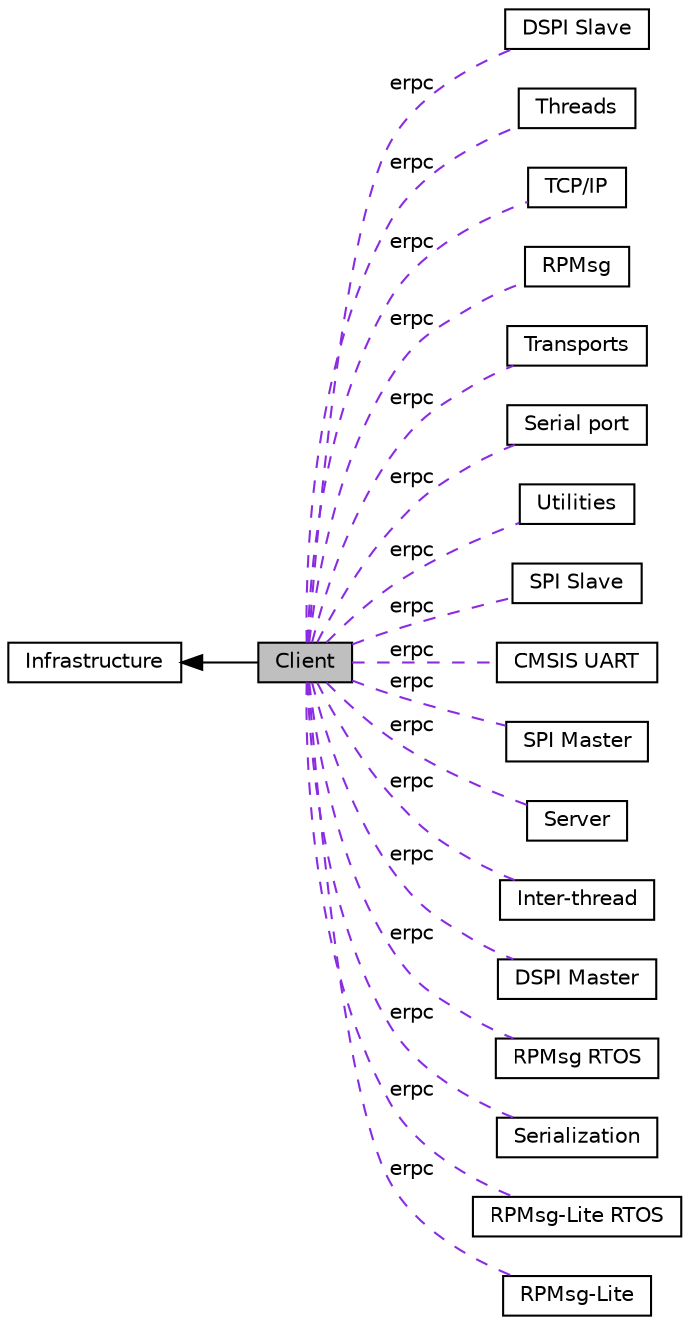 digraph "Client"
{
  edge [fontname="Helvetica",fontsize="10",labelfontname="Helvetica",labelfontsize="10"];
  node [fontname="Helvetica",fontsize="10",shape=record];
  rankdir=LR;
  Node8 [label="DSPI Slave",height=0.2,width=0.4,color="black", fillcolor="white", style="filled",URL="$group__dspi__slave__transport.html",tooltip="Kinetis SDK DSPI slave driver transport. "];
  Node6 [label="Threads",height=0.2,width=0.4,color="black", fillcolor="white", style="filled",URL="$group__port__threads.html",tooltip="Threading model. "];
  Node17 [label="TCP/IP",height=0.2,width=0.4,color="black", fillcolor="white", style="filled",URL="$group__tcp__transport.html",tooltip="Simple TCP/IP transport. "];
  Node13 [label="RPMsg",height=0.2,width=0.4,color="black", fillcolor="white", style="filled",URL="$group__rpmsg__transport.html",tooltip="OpenAMP RPMsg transport. "];
  Node1 [label="Infrastructure",height=0.2,width=0.4,color="black", fillcolor="white", style="filled",URL="$group__infra.html",tooltip="C++ core. "];
  Node0 [label="Client",height=0.2,width=0.4,color="black", fillcolor="grey75", style="filled", fontcolor="black"];
  Node3 [label="Transports",height=0.2,width=0.4,color="black", fillcolor="white", style="filled",URL="$group__infra__transport.html",tooltip="Superclasses for building transports. "];
  Node14 [label="Serial port",height=0.2,width=0.4,color="black", fillcolor="white", style="filled",URL="$group__serial__transport.html",tooltip="POSIX and Win32 serial port transport. "];
  Node4 [label="Utilities",height=0.2,width=0.4,color="black", fillcolor="white", style="filled",URL="$group__infra__utility.html",tooltip="Utility code used by the infrastructure. "];
  Node16 [label="SPI Slave",height=0.2,width=0.4,color="black", fillcolor="white", style="filled",URL="$group__spi__slave__transport.html",tooltip="Kinetis SDK SPI slave driver transport. "];
  Node18 [label="CMSIS UART",height=0.2,width=0.4,color="black", fillcolor="white", style="filled",URL="$group__uart__transport.html",tooltip="CMSIS UART driver transport. "];
  Node15 [label="SPI Master",height=0.2,width=0.4,color="black", fillcolor="white", style="filled",URL="$group__spi__master__transport.html",tooltip="Kinetis SDK SPI master driver transport. "];
  Node5 [label="Server",height=0.2,width=0.4,color="black", fillcolor="white", style="filled",URL="$group__infra__server.html",tooltip="Server classes. "];
  Node9 [label="Inter-thread",height=0.2,width=0.4,color="black", fillcolor="white", style="filled",URL="$group__itbp__transport.html",tooltip="Simple inter-thread communications transport. "];
  Node7 [label="DSPI Master",height=0.2,width=0.4,color="black", fillcolor="white", style="filled",URL="$group__dspi__master__transport.html",tooltip="Kinetis SDK DSPI master driver transport. "];
  Node12 [label="RPMsg RTOS",height=0.2,width=0.4,color="black", fillcolor="white", style="filled",URL="$group__rpmsg__rtos__transport.html",tooltip="OpenAMP RPMsg RTOS layer transport. "];
  Node2 [label="Serialization",height=0.2,width=0.4,color="black", fillcolor="white", style="filled",URL="$group__infra__codec.html",tooltip="Classes used for message serialization. "];
  Node10 [label="RPMsg-Lite RTOS",height=0.2,width=0.4,color="black", fillcolor="white", style="filled",URL="$group__rpmsg__lite__rtos__transport.html",tooltip="RPMsg-Lite transport using RTOS API. "];
  Node11 [label="RPMsg-Lite",height=0.2,width=0.4,color="black", fillcolor="white", style="filled",URL="$group__rpmsg__lite__transport.html",tooltip="RPMsg-Lite transport. "];
  Node1->Node0 [shape=plaintext, dir="back", style="solid"];
  Node0->Node2 [shape=plaintext, label="erpc", color="blueviolet", dir="none", style="dashed"];
  Node0->Node3 [shape=plaintext, label="erpc", color="blueviolet", dir="none", style="dashed"];
  Node0->Node4 [shape=plaintext, label="erpc", color="blueviolet", dir="none", style="dashed"];
  Node0->Node5 [shape=plaintext, label="erpc", color="blueviolet", dir="none", style="dashed"];
  Node0->Node6 [shape=plaintext, label="erpc", color="blueviolet", dir="none", style="dashed"];
  Node0->Node7 [shape=plaintext, label="erpc", color="blueviolet", dir="none", style="dashed"];
  Node0->Node8 [shape=plaintext, label="erpc", color="blueviolet", dir="none", style="dashed"];
  Node0->Node9 [shape=plaintext, label="erpc", color="blueviolet", dir="none", style="dashed"];
  Node0->Node10 [shape=plaintext, label="erpc", color="blueviolet", dir="none", style="dashed"];
  Node0->Node11 [shape=plaintext, label="erpc", color="blueviolet", dir="none", style="dashed"];
  Node0->Node12 [shape=plaintext, label="erpc", color="blueviolet", dir="none", style="dashed"];
  Node0->Node13 [shape=plaintext, label="erpc", color="blueviolet", dir="none", style="dashed"];
  Node0->Node14 [shape=plaintext, label="erpc", color="blueviolet", dir="none", style="dashed"];
  Node0->Node15 [shape=plaintext, label="erpc", color="blueviolet", dir="none", style="dashed"];
  Node0->Node16 [shape=plaintext, label="erpc", color="blueviolet", dir="none", style="dashed"];
  Node0->Node17 [shape=plaintext, label="erpc", color="blueviolet", dir="none", style="dashed"];
  Node0->Node18 [shape=plaintext, label="erpc", color="blueviolet", dir="none", style="dashed"];
}
